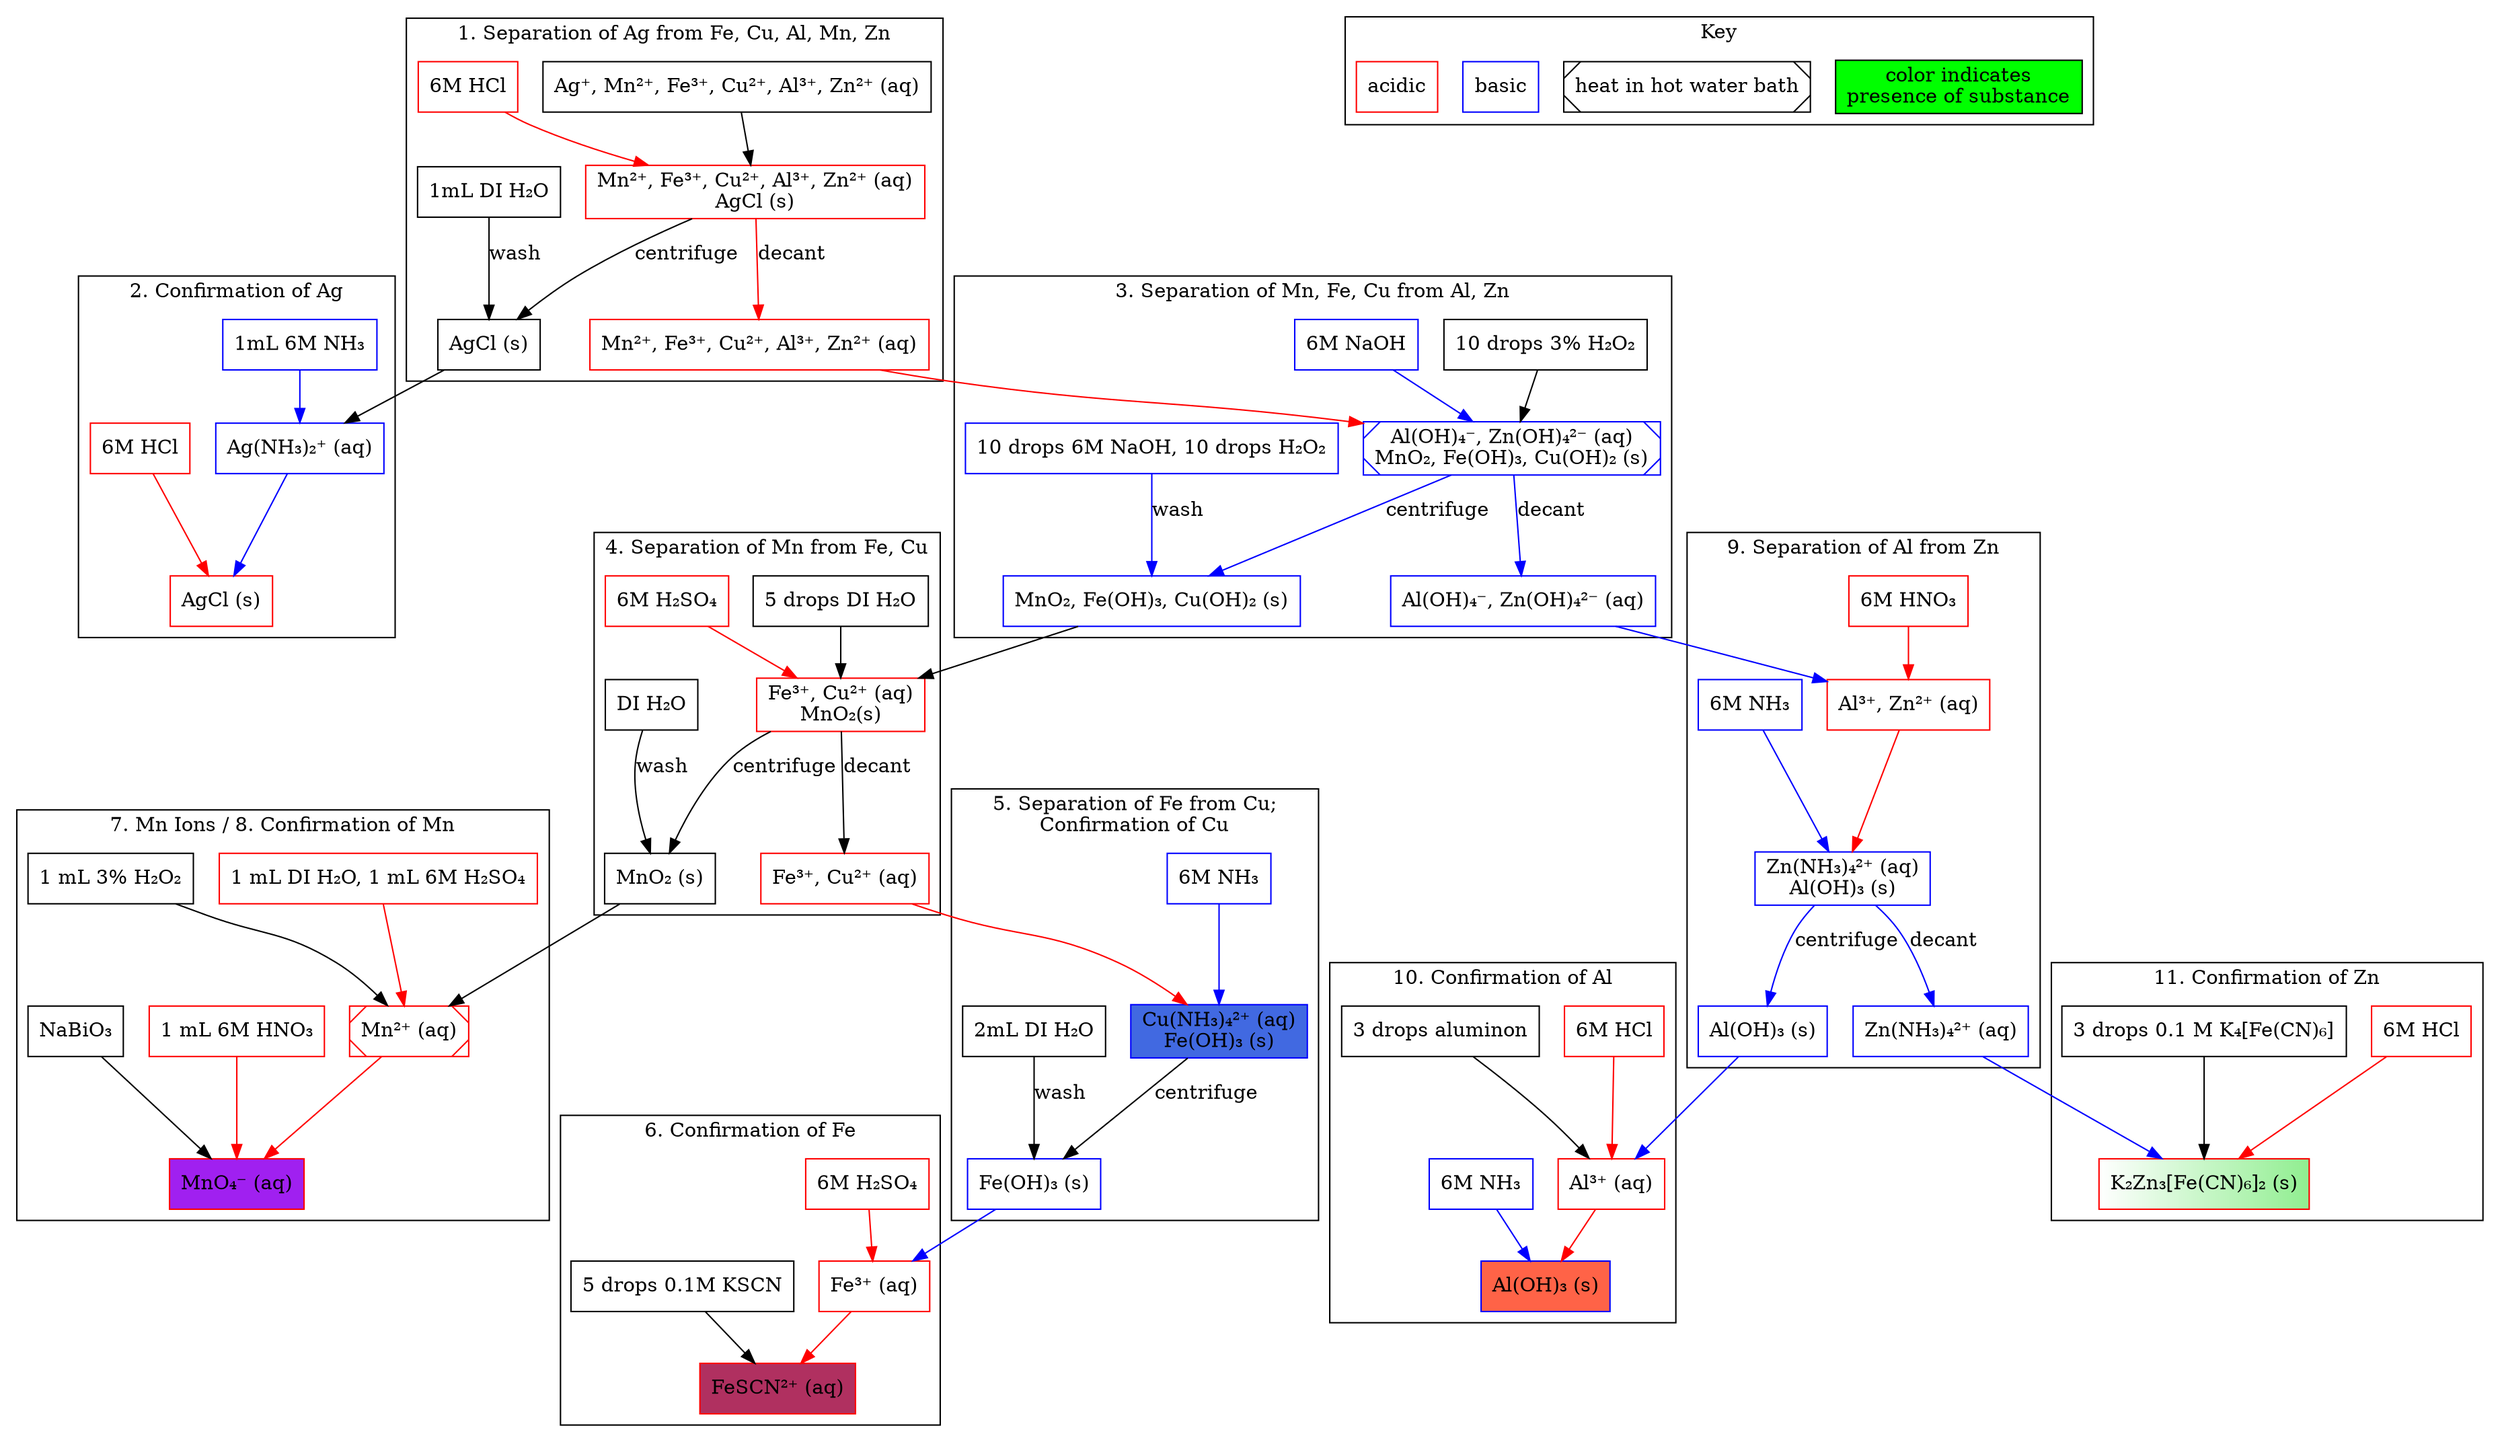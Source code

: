 digraph flowchart
{
	newrank = true
	node [shape=rect]

	subgraph cluster1
	{
		label = "1. Separation of Ag from Fe, Cu, Al, Mn, Zn"

		ag_mn_fe_cu_al_zn [label="Ag⁺, Mn²⁺, Fe³⁺, Cu²⁺, Al³⁺, Zn²⁺ (aq)"]

		hcl_for_ag [label="6M HCl" color=red]

		mn_fe_cu_al_zn_agcl [label="Mn²⁺, Fe³⁺, Cu²⁺, Al³⁺, Zn²⁺ (aq)\nAgCl (s)" color=red]
			ag_mn_fe_cu_al_zn -> mn_fe_cu_al_zn_agcl
			hcl_for_ag -> mn_fe_cu_al_zn_agcl [color=red]

		agcl [label="AgCl (s)"]
			mn_fe_cu_al_zn_agcl -> agcl [label="centrifuge"]

		h2o_for_agcl [label="1mL DI H₂O"]
			h2o_for_agcl -> agcl [label="wash"]

		mn_fe_cu_al_zn [label="Mn²⁺, Fe³⁺, Cu²⁺, Al³⁺, Zn²⁺ (aq)" color=red]
			mn_fe_cu_al_zn_agcl -> mn_fe_cu_al_zn [label="decant" color=red]
	}

	subgraph cluster2
	{
		label = "2. Confirmation of Ag"

		nh3_for_agcl [label="1mL 6M NH₃" color=blue]

		agnh32 [label="Ag(NH₃)₂⁺ (aq)" color=blue]
			agcl -> agnh32
			nh3_for_agcl -> agnh32 [color=blue]

		hcl_for_ag_again [label="6M HCl" color=red]

		agcl_again [label="AgCl (s)" color=red]
			agnh32 -> agcl_again [color=blue]
			hcl_for_ag_again -> agcl_again [color=red]
	}

	subgraph cluster3
	{
		label = "3. Separation of Mn, Fe, Cu from Al, Zn"

		h2o2 [label="10 drops 3% H₂O₂"]
		
		naoh_for_mg_fe_cu [label="6M NaOH" color=blue]

		mno2_feoh3_cuoh2_aloh4_znoh4 [label="Al(OH)₄⁻, Zn(OH)₄²⁻ (aq)\nMnO₂, Fe(OH)₃, Cu(OH)₂ (s)" color=blue style=diagonals]
			mn_fe_cu_al_zn -> mno2_feoh3_cuoh2_aloh4_znoh4 [color=red]
			h2o2 -> mno2_feoh3_cuoh2_aloh4_znoh4
			naoh_for_mg_fe_cu -> mno2_feoh3_cuoh2_aloh4_znoh4 [color=blue]

		mno2_feoh3_cuoh2 [label="MnO₂, Fe(OH)₃, Cu(OH)₂ (s)" color=blue]
			mno2_feoh3_cuoh2_aloh4_znoh4 -> mno2_feoh3_cuoh2 [label="centrifuge" color=blue]

		naoh_h2o_for_mno2_feoh3_cuoh2 [label="10 drops 6M NaOH, 10 drops H₂O₂" color=blue]
			naoh_h2o_for_mno2_feoh3_cuoh2 -> mno2_feoh3_cuoh2 [label="wash" color=blue]

		aloh4_znoh4 [label="Al(OH)₄⁻, Zn(OH)₄²⁻ (aq)" color=blue]
			mno2_feoh3_cuoh2_aloh4_znoh4 -> aloh4_znoh4 [label="decant" color=blue]
	}

	subgraph cluster4
	{
		label = "4. Separation of Mn from Fe, Cu"

		h2o_for_mno2_feoh3_cuoh2 [label="5 drops DI H₂O"]

		h2so4_for_feoh3_cuoh2 [label="6M H₂SO₄" color=red]

		fe_cu_mno2 [label="Fe³⁺, Cu²⁺ (aq)\nMnO₂(s)" color=red]
			mno2_feoh3_cuoh2 -> fe_cu_mno2
			h2o_for_mno2_feoh3_cuoh2 -> fe_cu_mno2
			h2so4_for_feoh3_cuoh2 -> fe_cu_mno2 [color=red]

		h2o_for_mno2 [label="DI H₂O"]

		mno2 [label="MnO₂ (s)"]
			fe_cu_mno2 -> mno2 [label="centrifuge"]
			h2o_for_mno2 -> mno2 [label="wash"]

		fe_cu [label="Fe³⁺, Cu²⁺ (aq)" color=red]
			fe_cu_mno2 -> fe_cu [label="decant"]
	}

	subgraph cluster5
	{
		label = "5. Separation of Fe from Cu;\nConfirmation of Cu"

		nh3_for_fe_cu [label="6M NH₃" color=blue]

		cunh34_feoh3 [label="Cu(NH₃)₄²⁺ (aq)\nFe(OH)₃ (s)" color=blue style=filled fillcolor=royalblue]
			fe_cu -> cunh34_feoh3 [color=red]
			nh3_for_fe_cu -> cunh34_feoh3 [color=blue]

		h2o_for_feoh3 [label="2mL DI H₂O"]

		feoh3 [label="Fe(OH)₃ (s)" color=blue]
			cunh34_feoh3 -> feoh3 [label="centrifuge"]
			h2o_for_feoh3 -> feoh3 [label="wash"]
	}

	subgraph cluster6
	{
		label = "6. Confirmation of Fe"

		h2so4_for_feoh3 [label="6M H₂SO₄" color=red]

		fe [label="Fe³⁺ (aq)" color=red]
			feoh3 -> fe [color=blue]
			h2so4_for_feoh3 -> fe [color=red]

		kscn [label="5 drops 0.1M KSCN"]

		fescn [label="FeSCN²⁺ (aq)" color=red style=filled fillcolor=maroon]
			fe -> fescn [color=red]
			kscn -> fescn
	}

	subgraph cluster7and8
	{
		label = "7. Mn Ions / 8. Confirmation of Mn"

		h2o_h2so4_for_mno2 [label="1 mL DI H₂O, 1 mL 6M H₂SO₄" color=red]

		h2o2_for_mno2 [label="1 mL 3% H₂O₂"]

		mn [label="Mn²⁺ (aq)" color=red style=diagonals]
			mno2 -> mn
			h2o_h2so4_for_mno2 -> mn [color=red]
			h2o2_for_mno2 -> mn
		
		hno3_for_mn [label="1 mL 6M HNO₃" color=red]

		nabio3 [label="NaBiO₃"]

		mno4 [label="MnO₄⁻ (aq)" color=red style=filled fillcolor=purple]
			mn -> mno4 [color=red]
			hno3_for_mn -> mno4 [color=red]
			nabio3 -> mno4
	}

	subgraph cluster9
	{
		label = "9. Separation of Al from Zn"
	
		hno3_for_aloh4_znoh4 [label="6M HNO₃" color=red]

		al_zn [label="Al³⁺, Zn²⁺ (aq)" color=red]
			aloh4_znoh4 -> al_zn [color=blue]
			hno3_for_aloh4_znoh4 -> al_zn [color=red]

		nh3_for_al_zn [label="6M NH₃" color=blue]

		aloh3_znnh34 [label="Zn(NH₃)₄²⁺ (aq)\nAl(OH)₃ (s)" color=blue]
			al_zn -> aloh3_znnh34 [color=red]
			nh3_for_al_zn -> aloh3_znnh34 [color=blue]

		aloh3 [label="Al(OH)₃ (s)" color=blue]
			aloh3_znnh34 -> aloh3 [label="centrifuge" color=blue]

		znnh34 [label="Zn(NH₃)₄²⁺ (aq)" color=blue]
			aloh3_znnh34 -> znnh34 [label="decant" color=blue]
	}

	subgraph cluster10
	{
		label = "10. Confirmation of Al"

		hcl_for_aloh3 [label="6M HCl" color=red]

		aluminon [label="3 drops aluminon"]

		al [label="Al³⁺ (aq)" color=red]
			aloh3 -> al [color=blue]
			hcl_for_aloh3 -> al [color=red]
			aluminon -> al

		nh3_for_al [label="6M NH₃" color=blue]
		
		aloh3_again [label="Al(OH)₃ (s)" color=blue style=filled fillcolor=tomato]
			al -> aloh3_again [color=red]
			nh3_for_al -> aloh3_again [color=blue]
	}

	subgraph cluster11
	{
		label = "11. Confirmation of Zn"

		hcl_for_znnh34 [label="6M HCl" color=red]

		k4fecn6 [label="3 drops 0.1 M K₄[Fe(CN)₆]"]

		k2zn3fecn62 [label="K₂Zn₃[Fe(CN)₆]₂ (s)" color=red style=filled fillcolor="white:lightgreen"]
			znnh34 -> k2zn3fecn62 [color=blue]
			hcl_for_znnh34 -> k2zn3fecn62 [color=red]
			k4fecn6 -> k2zn3fecn62
	}

	subgraph clusterkey
	{
		label = "Key"

		key_soln_color [label="color indicates\npresence of substance" style=filled fillcolor=lime]
		key_heat [label="heat in hot water bath" style=diagonals]
		key_basic [label="basic" color=blue]
		key_acidic [label="acidic" color=red]
	}
}
